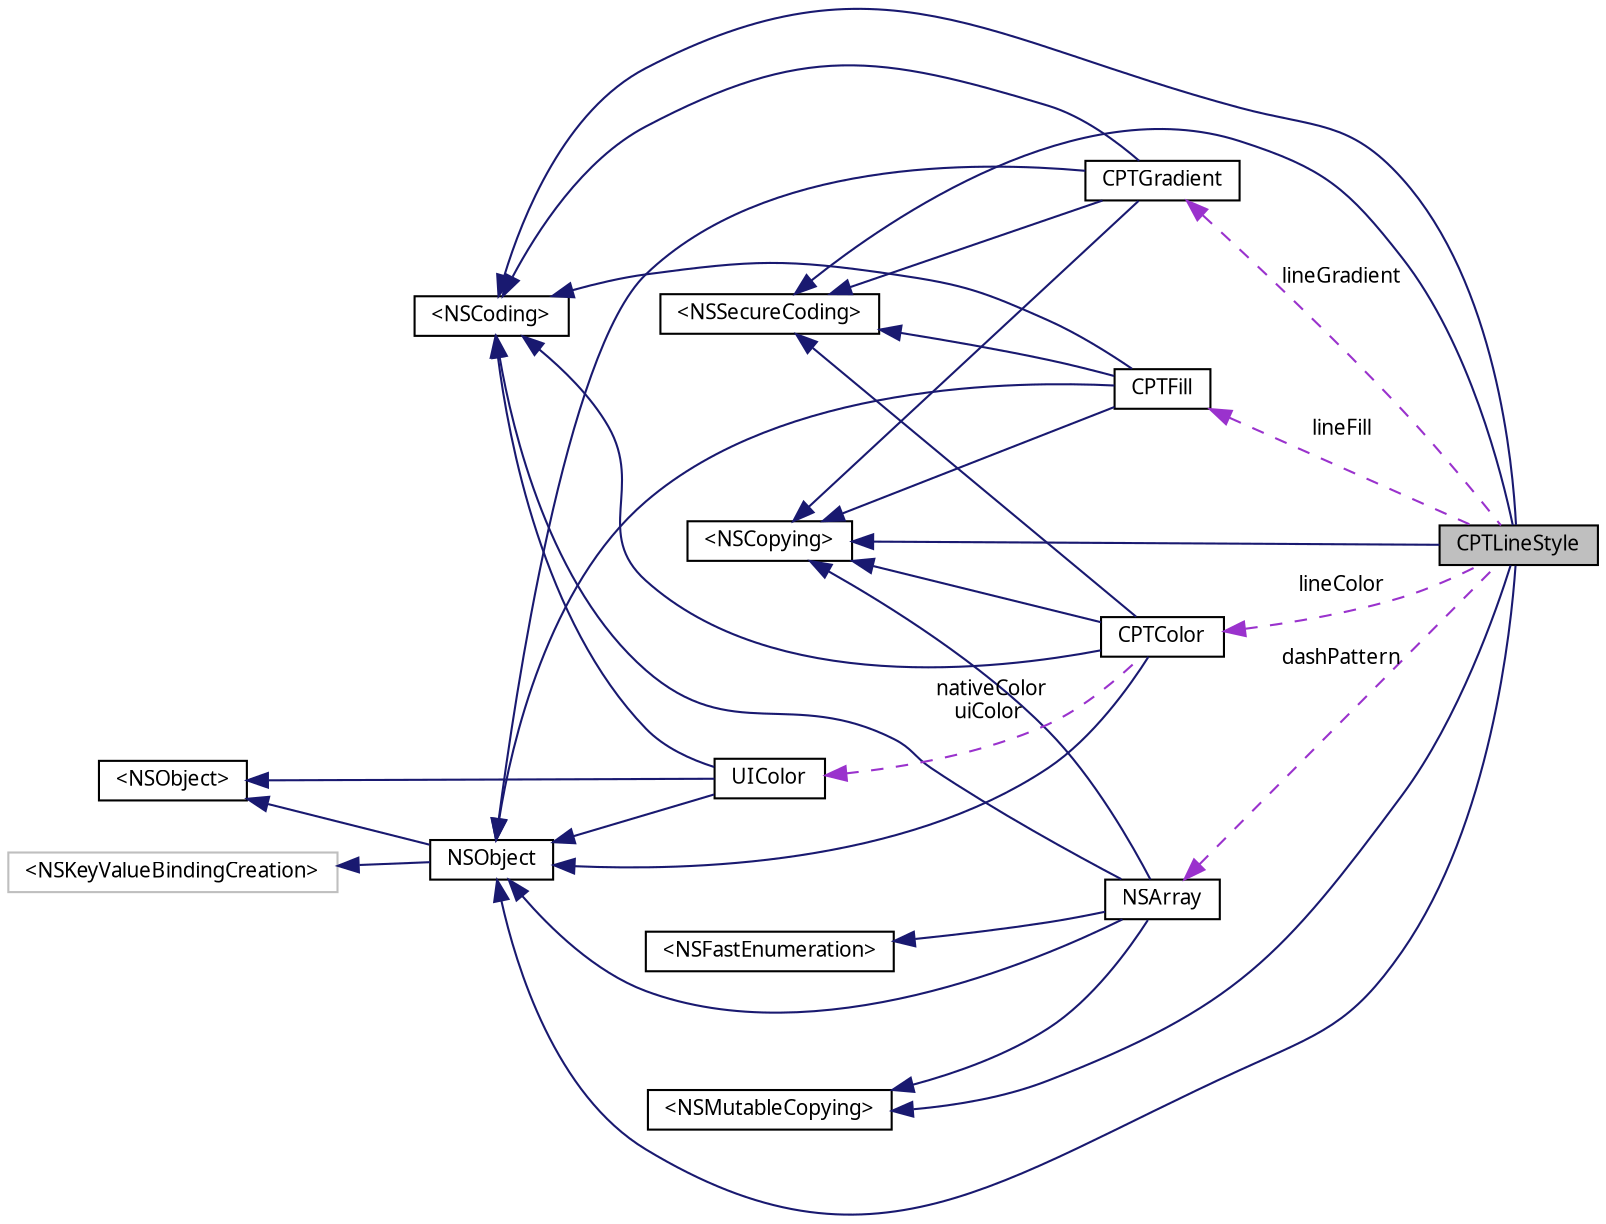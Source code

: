 digraph "CPTLineStyle"
{
 // LATEX_PDF_SIZE
  bgcolor="transparent";
  edge [fontname="Lucinda Grande",fontsize="10",labelfontname="Lucinda Grande",labelfontsize="10"];
  node [fontname="Lucinda Grande",fontsize="10",shape=record];
  rankdir="LR";
  Node1 [label="CPTLineStyle",height=0.2,width=0.4,color="black", fillcolor="grey75", style="filled", fontcolor="black",tooltip="Immutable wrapper for various line drawing properties. Create a CPTMutableLineStyle if you want to cu..."];
  Node2 -> Node1 [dir="back",color="midnightblue",fontsize="10",style="solid",fontname="Lucinda Grande"];
  Node2 [label="NSObject",height=0.2,width=0.4,color="black",URL="/Users/eskroch/Projects/Core Plot/documentation/doxygen/doxygen-cocoa-touch-tags.xml$https://developer.apple.com/library/ios/.html#documentation/Cocoa/Reference/Foundation/Classes/NSObject_Class/Reference/Reference",tooltip=" "];
  Node3 -> Node2 [dir="back",color="midnightblue",fontsize="10",style="solid",fontname="Lucinda Grande"];
  Node3 [label="\<NSObject\>",height=0.2,width=0.4,color="black",URL="/Users/eskroch/Projects/Core Plot/documentation/doxygen/doxygen-cocoa-touch-tags.xml$https://developer.apple.com/library/ios/.html#documentation/Cocoa/Reference/Foundation/Protocols/NSObject_Protocol/Reference/NSObject",tooltip=" "];
  Node4 -> Node2 [dir="back",color="midnightblue",fontsize="10",style="solid",fontname="Lucinda Grande"];
  Node4 [label="\<NSKeyValueBindingCreation\>",height=0.2,width=0.4,color="grey75",tooltip=" "];
  Node5 -> Node1 [dir="back",color="midnightblue",fontsize="10",style="solid",fontname="Lucinda Grande"];
  Node5 [label="\<NSCopying\>",height=0.2,width=0.4,color="black",URL="/Users/eskroch/Projects/Core Plot/documentation/doxygen/doxygen-cocoa-touch-tags.xml$https://developer.apple.com/library/ios/.html#documentation/Cocoa/Reference/Foundation/Protocols/NSCopying_Protocol/Reference/Reference",tooltip=" "];
  Node6 -> Node1 [dir="back",color="midnightblue",fontsize="10",style="solid",fontname="Lucinda Grande"];
  Node6 [label="\<NSMutableCopying\>",height=0.2,width=0.4,color="black",URL="/Users/eskroch/Projects/Core Plot/documentation/doxygen/doxygen-cocoa-touch-tags.xml$https://developer.apple.com/library/ios/.html#documentation/Cocoa/Reference/Foundation/Protocols/NSMutableCopying_Protocol/Reference/Reference",tooltip=" "];
  Node7 -> Node1 [dir="back",color="midnightblue",fontsize="10",style="solid",fontname="Lucinda Grande"];
  Node7 [label="\<NSCoding\>",height=0.2,width=0.4,color="black",URL="/Users/eskroch/Projects/Core Plot/documentation/doxygen/doxygen-cocoa-touch-tags.xml$https://developer.apple.com/library/ios/.html#documentation/Cocoa/Reference/Foundation/Protocols/NSCoding_Protocol/Reference/Reference",tooltip=" "];
  Node8 -> Node1 [dir="back",color="midnightblue",fontsize="10",style="solid",fontname="Lucinda Grande"];
  Node8 [label="\<NSSecureCoding\>",height=0.2,width=0.4,color="black",URL="/Users/eskroch/Projects/Core Plot/documentation/doxygen/doxygen-cocoa-touch-tags.xml$https://developer.apple.com/library/ios/documentation/Foundation/Reference/NSSecureCoding_Protocol_Ref/.html",tooltip=" "];
  Node9 -> Node1 [dir="back",color="darkorchid3",fontsize="10",style="dashed",label=" lineFill" ,fontname="Lucinda Grande"];
  Node9 [label="CPTFill",height=0.2,width=0.4,color="black",URL="$interface_c_p_t_fill.html",tooltip="Draws area fills."];
  Node2 -> Node9 [dir="back",color="midnightblue",fontsize="10",style="solid",fontname="Lucinda Grande"];
  Node5 -> Node9 [dir="back",color="midnightblue",fontsize="10",style="solid",fontname="Lucinda Grande"];
  Node7 -> Node9 [dir="back",color="midnightblue",fontsize="10",style="solid",fontname="Lucinda Grande"];
  Node8 -> Node9 [dir="back",color="midnightblue",fontsize="10",style="solid",fontname="Lucinda Grande"];
  Node10 -> Node1 [dir="back",color="darkorchid3",fontsize="10",style="dashed",label=" lineGradient" ,fontname="Lucinda Grande"];
  Node10 [label="CPTGradient",height=0.2,width=0.4,color="black",URL="$interface_c_p_t_gradient.html",tooltip="Draws color gradient fills."];
  Node2 -> Node10 [dir="back",color="midnightblue",fontsize="10",style="solid",fontname="Lucinda Grande"];
  Node5 -> Node10 [dir="back",color="midnightblue",fontsize="10",style="solid",fontname="Lucinda Grande"];
  Node7 -> Node10 [dir="back",color="midnightblue",fontsize="10",style="solid",fontname="Lucinda Grande"];
  Node8 -> Node10 [dir="back",color="midnightblue",fontsize="10",style="solid",fontname="Lucinda Grande"];
  Node11 -> Node1 [dir="back",color="darkorchid3",fontsize="10",style="dashed",label=" lineColor" ,fontname="Lucinda Grande"];
  Node11 [label="CPTColor",height=0.2,width=0.4,color="black",URL="$interface_c_p_t_color.html",tooltip="An immutable color."];
  Node2 -> Node11 [dir="back",color="midnightblue",fontsize="10",style="solid",fontname="Lucinda Grande"];
  Node5 -> Node11 [dir="back",color="midnightblue",fontsize="10",style="solid",fontname="Lucinda Grande"];
  Node7 -> Node11 [dir="back",color="midnightblue",fontsize="10",style="solid",fontname="Lucinda Grande"];
  Node8 -> Node11 [dir="back",color="midnightblue",fontsize="10",style="solid",fontname="Lucinda Grande"];
  Node12 -> Node11 [dir="back",color="darkorchid3",fontsize="10",style="dashed",label=" nativeColor\nuiColor" ,fontname="Lucinda Grande"];
  Node12 [label="UIColor",height=0.2,width=0.4,color="black",URL="/Users/eskroch/Projects/Core Plot/documentation/doxygen/doxygen-cocoa-touch-tags.xml$https://developer.apple.com/library/ios/.html#documentation/UIKit/Reference/UIColor_Class/Reference/Reference",tooltip=" "];
  Node2 -> Node12 [dir="back",color="midnightblue",fontsize="10",style="solid",fontname="Lucinda Grande"];
  Node7 -> Node12 [dir="back",color="midnightblue",fontsize="10",style="solid",fontname="Lucinda Grande"];
  Node3 -> Node12 [dir="back",color="midnightblue",fontsize="10",style="solid",fontname="Lucinda Grande"];
  Node13 -> Node1 [dir="back",color="darkorchid3",fontsize="10",style="dashed",label=" dashPattern" ,fontname="Lucinda Grande"];
  Node13 [label="NSArray",height=0.2,width=0.4,color="black",URL="/Users/eskroch/Projects/Core Plot/documentation/doxygen/doxygen-cocoa-touch-tags.xml$https://developer.apple.com/library/ios/.html#documentation/Cocoa/Reference/Foundation/Classes/NSArray_Class/NSArray",tooltip=" "];
  Node2 -> Node13 [dir="back",color="midnightblue",fontsize="10",style="solid",fontname="Lucinda Grande"];
  Node7 -> Node13 [dir="back",color="midnightblue",fontsize="10",style="solid",fontname="Lucinda Grande"];
  Node5 -> Node13 [dir="back",color="midnightblue",fontsize="10",style="solid",fontname="Lucinda Grande"];
  Node14 -> Node13 [dir="back",color="midnightblue",fontsize="10",style="solid",fontname="Lucinda Grande"];
  Node14 [label="\<NSFastEnumeration\>",height=0.2,width=0.4,color="black",URL="/Users/eskroch/Projects/Core Plot/documentation/doxygen/doxygen-cocoa-touch-tags.xml$https://developer.apple.com/library/ios/.html#documentation/Cocoa/Reference/NSFastEnumeration_protocol/Reference/NSFastEnumeration",tooltip=" "];
  Node6 -> Node13 [dir="back",color="midnightblue",fontsize="10",style="solid",fontname="Lucinda Grande"];
}
